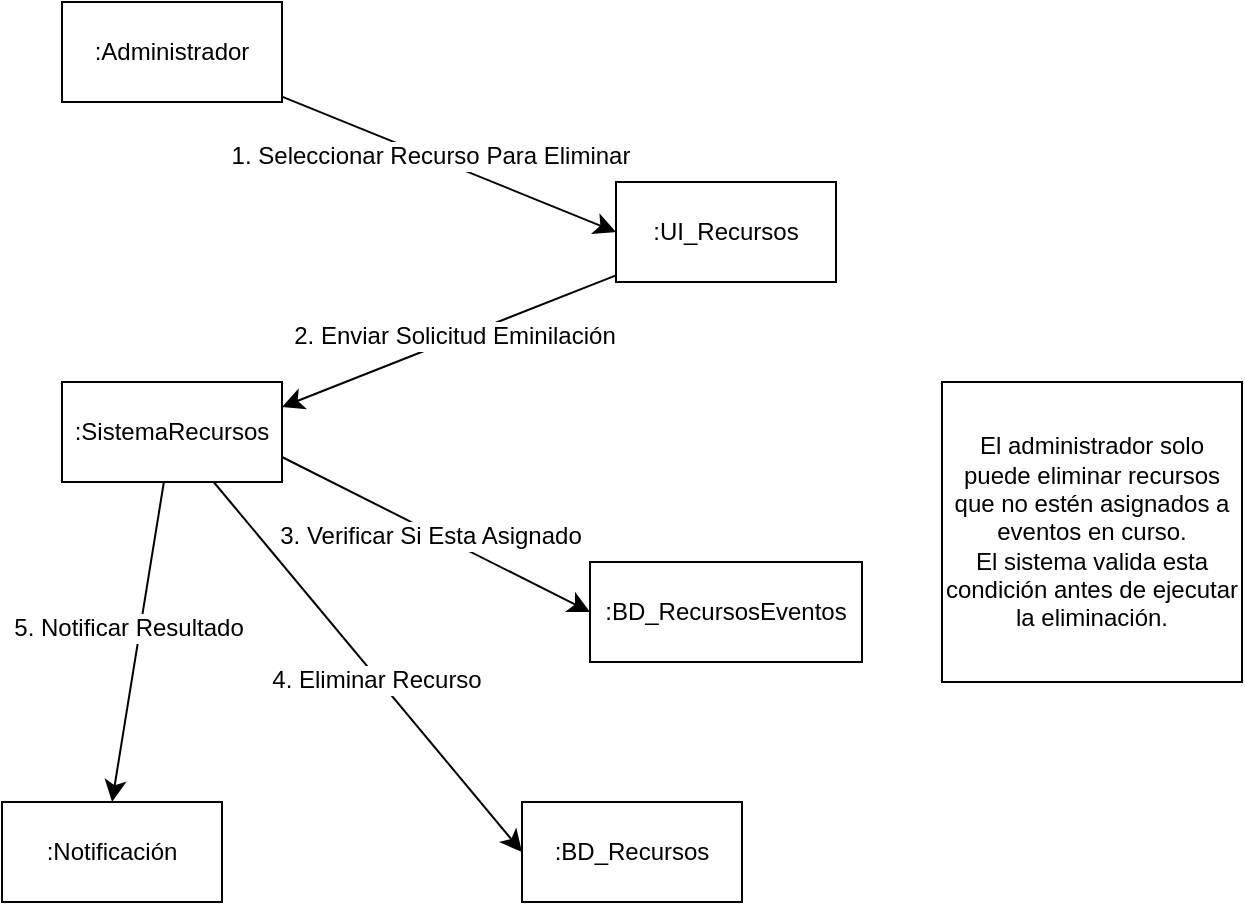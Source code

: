 <mxfile version="28.0.4">
  <diagram name="Página-1" id="vyFXWA-RQUevvp1Y1oCK">
    <mxGraphModel dx="521" dy="644" grid="1" gridSize="10" guides="1" tooltips="1" connect="1" arrows="1" fold="1" page="1" pageScale="1" pageWidth="827" pageHeight="1169" math="0" shadow="0">
      <root>
        <mxCell id="0" />
        <mxCell id="1" parent="0" />
        <mxCell id="NFerzUf6Qn0_fdZQL9cD-8" style="edgeStyle=none;curved=1;rounded=0;orthogonalLoop=1;jettySize=auto;html=1;entryX=0;entryY=0.5;entryDx=0;entryDy=0;fontSize=12;startSize=8;endSize=8;" edge="1" parent="1" source="NFerzUf6Qn0_fdZQL9cD-1" target="NFerzUf6Qn0_fdZQL9cD-3">
          <mxGeometry relative="1" as="geometry" />
        </mxCell>
        <mxCell id="NFerzUf6Qn0_fdZQL9cD-9" value="1. Seleccionar Recurso Para Eliminar" style="edgeLabel;html=1;align=center;verticalAlign=middle;resizable=0;points=[];fontSize=12;" vertex="1" connectable="0" parent="NFerzUf6Qn0_fdZQL9cD-8">
          <mxGeometry x="-0.118" relative="1" as="geometry">
            <mxPoint as="offset" />
          </mxGeometry>
        </mxCell>
        <mxCell id="NFerzUf6Qn0_fdZQL9cD-1" value=":Administrador" style="html=1;whiteSpace=wrap;" vertex="1" parent="1">
          <mxGeometry x="40" y="20" width="110" height="50" as="geometry" />
        </mxCell>
        <mxCell id="NFerzUf6Qn0_fdZQL9cD-10" style="edgeStyle=none;curved=1;rounded=0;orthogonalLoop=1;jettySize=auto;html=1;entryX=1;entryY=0.25;entryDx=0;entryDy=0;fontSize=12;startSize=8;endSize=8;" edge="1" parent="1" source="NFerzUf6Qn0_fdZQL9cD-3" target="NFerzUf6Qn0_fdZQL9cD-4">
          <mxGeometry relative="1" as="geometry" />
        </mxCell>
        <mxCell id="NFerzUf6Qn0_fdZQL9cD-11" value="2. Enviar Solicitud Eminilación" style="edgeLabel;html=1;align=center;verticalAlign=middle;resizable=0;points=[];fontSize=12;" vertex="1" connectable="0" parent="NFerzUf6Qn0_fdZQL9cD-10">
          <mxGeometry x="-0.045" y="-1" relative="1" as="geometry">
            <mxPoint x="-1" as="offset" />
          </mxGeometry>
        </mxCell>
        <mxCell id="NFerzUf6Qn0_fdZQL9cD-3" value=":UI_Recursos" style="html=1;whiteSpace=wrap;" vertex="1" parent="1">
          <mxGeometry x="317" y="110" width="110" height="50" as="geometry" />
        </mxCell>
        <mxCell id="NFerzUf6Qn0_fdZQL9cD-12" style="edgeStyle=none;curved=1;rounded=0;orthogonalLoop=1;jettySize=auto;html=1;entryX=0;entryY=0.5;entryDx=0;entryDy=0;fontSize=12;startSize=8;endSize=8;exitX=1;exitY=0.75;exitDx=0;exitDy=0;" edge="1" parent="1" source="NFerzUf6Qn0_fdZQL9cD-4" target="NFerzUf6Qn0_fdZQL9cD-5">
          <mxGeometry relative="1" as="geometry" />
        </mxCell>
        <mxCell id="NFerzUf6Qn0_fdZQL9cD-13" value="3. Verificar Si Esta Asignado" style="edgeLabel;html=1;align=center;verticalAlign=middle;resizable=0;points=[];fontSize=12;" vertex="1" connectable="0" parent="NFerzUf6Qn0_fdZQL9cD-12">
          <mxGeometry x="-0.032" y="-2" relative="1" as="geometry">
            <mxPoint as="offset" />
          </mxGeometry>
        </mxCell>
        <mxCell id="NFerzUf6Qn0_fdZQL9cD-14" style="edgeStyle=none;curved=1;rounded=0;orthogonalLoop=1;jettySize=auto;html=1;entryX=0;entryY=0.5;entryDx=0;entryDy=0;fontSize=12;startSize=8;endSize=8;" edge="1" parent="1" source="NFerzUf6Qn0_fdZQL9cD-4" target="NFerzUf6Qn0_fdZQL9cD-6">
          <mxGeometry relative="1" as="geometry" />
        </mxCell>
        <mxCell id="NFerzUf6Qn0_fdZQL9cD-15" value="4. Eliminar Recurso" style="edgeLabel;html=1;align=center;verticalAlign=middle;resizable=0;points=[];fontSize=12;" vertex="1" connectable="0" parent="NFerzUf6Qn0_fdZQL9cD-14">
          <mxGeometry x="0.066" y="-2" relative="1" as="geometry">
            <mxPoint y="-1" as="offset" />
          </mxGeometry>
        </mxCell>
        <mxCell id="NFerzUf6Qn0_fdZQL9cD-17" style="edgeStyle=none;curved=1;rounded=0;orthogonalLoop=1;jettySize=auto;html=1;entryX=0.5;entryY=0;entryDx=0;entryDy=0;fontSize=12;startSize=8;endSize=8;" edge="1" parent="1" source="NFerzUf6Qn0_fdZQL9cD-4" target="NFerzUf6Qn0_fdZQL9cD-7">
          <mxGeometry relative="1" as="geometry" />
        </mxCell>
        <mxCell id="NFerzUf6Qn0_fdZQL9cD-18" value="5. Notificar Resultado" style="edgeLabel;html=1;align=center;verticalAlign=middle;resizable=0;points=[];fontSize=12;" vertex="1" connectable="0" parent="NFerzUf6Qn0_fdZQL9cD-17">
          <mxGeometry x="0.379" relative="1" as="geometry">
            <mxPoint y="-38" as="offset" />
          </mxGeometry>
        </mxCell>
        <mxCell id="NFerzUf6Qn0_fdZQL9cD-4" value=":SistemaRecursos" style="html=1;whiteSpace=wrap;" vertex="1" parent="1">
          <mxGeometry x="40" y="210" width="110" height="50" as="geometry" />
        </mxCell>
        <mxCell id="NFerzUf6Qn0_fdZQL9cD-5" value=":BD_RecursosEventos" style="html=1;whiteSpace=wrap;" vertex="1" parent="1">
          <mxGeometry x="304" y="300" width="136" height="50" as="geometry" />
        </mxCell>
        <mxCell id="NFerzUf6Qn0_fdZQL9cD-6" value=":BD_Recursos" style="html=1;whiteSpace=wrap;" vertex="1" parent="1">
          <mxGeometry x="270" y="420" width="110" height="50" as="geometry" />
        </mxCell>
        <mxCell id="NFerzUf6Qn0_fdZQL9cD-7" value=":Notificación" style="html=1;whiteSpace=wrap;" vertex="1" parent="1">
          <mxGeometry x="10" y="420" width="110" height="50" as="geometry" />
        </mxCell>
        <mxCell id="NFerzUf6Qn0_fdZQL9cD-16" style="edgeStyle=none;curved=1;rounded=0;orthogonalLoop=1;jettySize=auto;html=1;exitX=0.5;exitY=0;exitDx=0;exitDy=0;fontSize=12;startSize=8;endSize=8;" edge="1" parent="1" source="NFerzUf6Qn0_fdZQL9cD-6" target="NFerzUf6Qn0_fdZQL9cD-6">
          <mxGeometry relative="1" as="geometry" />
        </mxCell>
        <mxCell id="NFerzUf6Qn0_fdZQL9cD-19" value="&lt;div&gt;El administrador solo puede eliminar recursos que no estén asignados a eventos en curso.&lt;/div&gt;&lt;div&gt;El sistema valida esta condición antes de ejecutar la eliminación.&lt;/div&gt;" style="html=1;whiteSpace=wrap;" vertex="1" parent="1">
          <mxGeometry x="480" y="210" width="150" height="150" as="geometry" />
        </mxCell>
      </root>
    </mxGraphModel>
  </diagram>
</mxfile>
